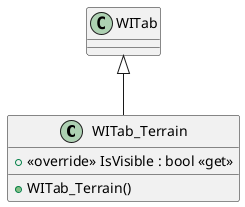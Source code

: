 @startuml
class WITab_Terrain {
    + <<override>> IsVisible : bool <<get>>
    + WITab_Terrain()
}
WITab <|-- WITab_Terrain
@enduml
